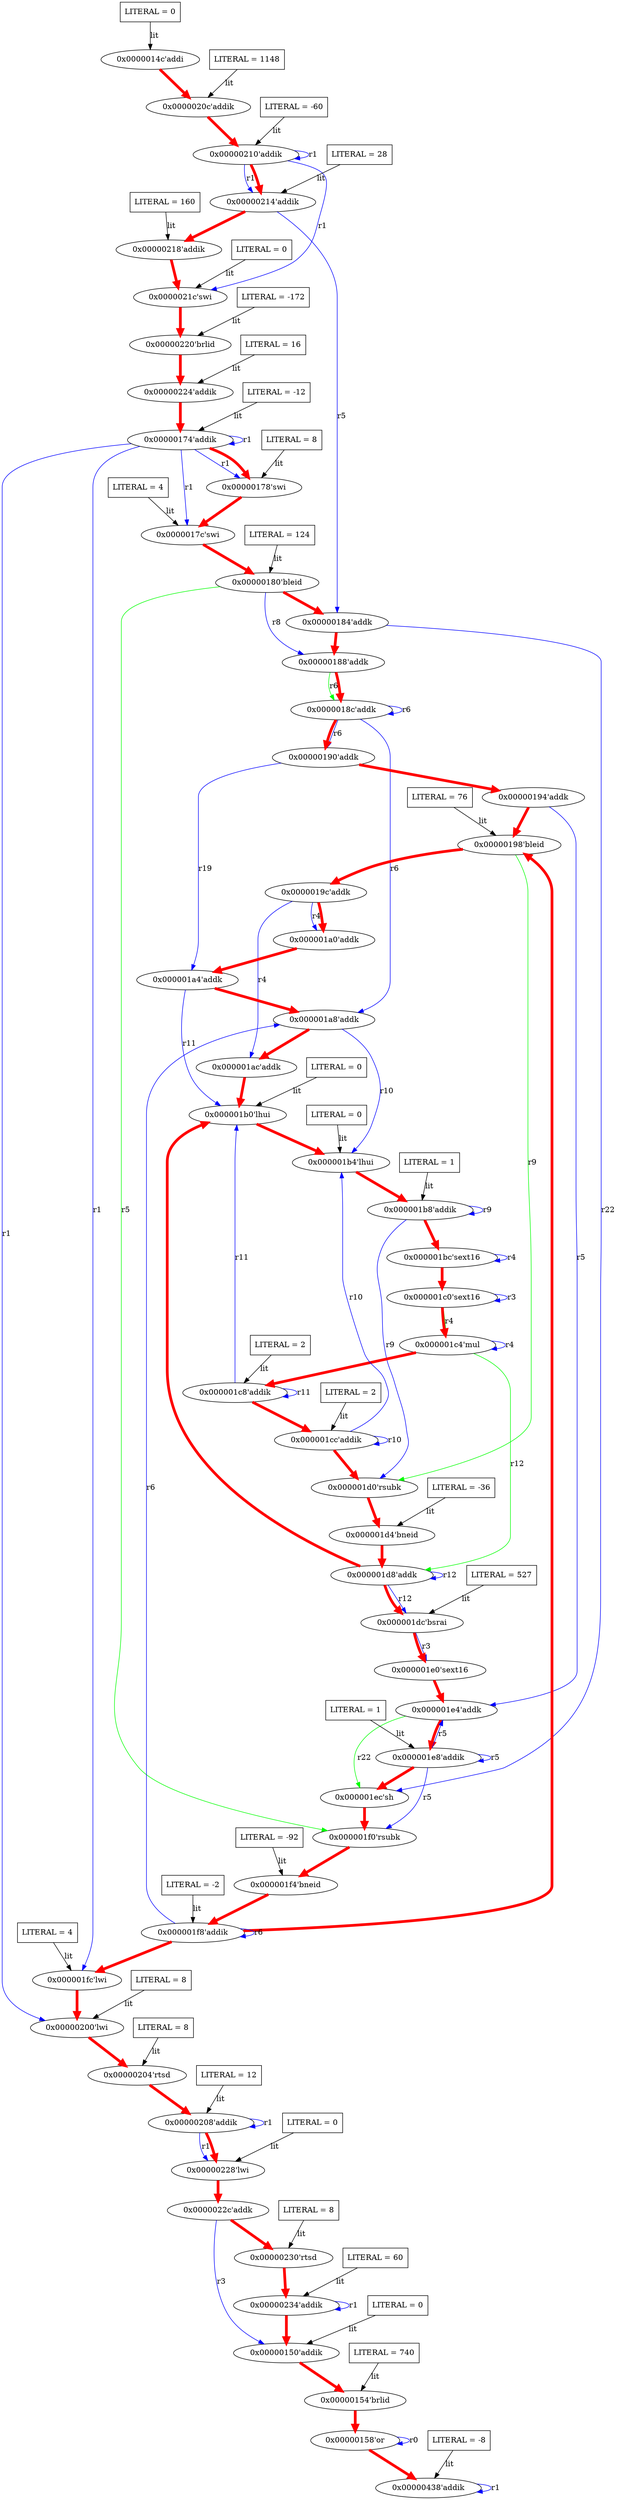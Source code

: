 digraph G {
  A0x0000014c [ label="0x0000014c'addi" ];
  ALITERAL0x0000014c [ label="LITERAL = 0" shape="polygon" sides="4" ];
  A0x0000020c [ label="0x0000020c'addik" ];
  ALITERAL0x0000020c [ label="LITERAL = 1148" shape="polygon" sides="4" ];
  A0x00000210 [ label="0x00000210'addik" ];
  ALITERAL0x00000210 [ label="LITERAL = -60" shape="polygon" sides="4" ];
  A0x00000214 [ label="0x00000214'addik" ];
  ALITERAL0x00000214 [ label="LITERAL = 28" shape="polygon" sides="4" ];
  A0x00000218 [ label="0x00000218'addik" ];
  ALITERAL0x00000218 [ label="LITERAL = 160" shape="polygon" sides="4" ];
  A0x0000021c [ label="0x0000021c'swi" ];
  ALITERAL0x0000021c [ label="LITERAL = 0" shape="polygon" sides="4" ];
  A0x00000220 [ label="0x00000220'brlid" ];
  ALITERAL0x00000220 [ label="LITERAL = -172" shape="polygon" sides="4" ];
  A0x00000224 [ label="0x00000224'addik" ];
  ALITERAL0x00000224 [ label="LITERAL = 16" shape="polygon" sides="4" ];
  A0x00000174 [ label="0x00000174'addik" ];
  ALITERAL0x00000174 [ label="LITERAL = -12" shape="polygon" sides="4" ];
  A0x00000178 [ label="0x00000178'swi" ];
  ALITERAL0x00000178 [ label="LITERAL = 8" shape="polygon" sides="4" ];
  A0x0000017c [ label="0x0000017c'swi" ];
  ALITERAL0x0000017c [ label="LITERAL = 4" shape="polygon" sides="4" ];
  A0x00000180 [ label="0x00000180'bleid" ];
  ALITERAL0x00000180 [ label="LITERAL = 124" shape="polygon" sides="4" ];
  A0x00000184 [ label="0x00000184'addk" ];
  A0x00000188 [ label="0x00000188'addk" ];
  A0x0000018c [ label="0x0000018c'addk" ];
  A0x00000190 [ label="0x00000190'addk" ];
  A0x00000194 [ label="0x00000194'addk" ];
  A0x00000198 [ label="0x00000198'bleid" ];
  ALITERAL0x00000198 [ label="LITERAL = 76" shape="polygon" sides="4" ];
  A0x0000019c [ label="0x0000019c'addk" ];
  A0x000001a0 [ label="0x000001a0'addk" ];
  A0x000001a4 [ label="0x000001a4'addk" ];
  A0x000001a8 [ label="0x000001a8'addk" ];
  A0x000001ac [ label="0x000001ac'addk" ];
  A0x000001b0 [ label="0x000001b0'lhui" ];
  ALITERAL0x000001b0 [ label="LITERAL = 0" shape="polygon" sides="4" ];
  A0x000001b4 [ label="0x000001b4'lhui" ];
  ALITERAL0x000001b4 [ label="LITERAL = 0" shape="polygon" sides="4" ];
  A0x000001b8 [ label="0x000001b8'addik" ];
  ALITERAL0x000001b8 [ label="LITERAL = 1" shape="polygon" sides="4" ];
  A0x000001bc [ label="0x000001bc'sext16" ];
  A0x000001c0 [ label="0x000001c0'sext16" ];
  A0x000001c4 [ label="0x000001c4'mul" ];
  A0x000001c8 [ label="0x000001c8'addik" ];
  ALITERAL0x000001c8 [ label="LITERAL = 2" shape="polygon" sides="4" ];
  A0x000001cc [ label="0x000001cc'addik" ];
  ALITERAL0x000001cc [ label="LITERAL = 2" shape="polygon" sides="4" ];
  A0x000001d0 [ label="0x000001d0'rsubk" ];
  A0x000001d4 [ label="0x000001d4'bneid" ];
  ALITERAL0x000001d4 [ label="LITERAL = -36" shape="polygon" sides="4" ];
  A0x000001d8 [ label="0x000001d8'addk" ];
  A0x000001dc [ label="0x000001dc'bsrai" ];
  ALITERAL0x000001dc [ label="LITERAL = 527" shape="polygon" sides="4" ];
  A0x000001e0 [ label="0x000001e0'sext16" ];
  A0x000001e4 [ label="0x000001e4'addk" ];
  A0x000001e8 [ label="0x000001e8'addik" ];
  ALITERAL0x000001e8 [ label="LITERAL = 1" shape="polygon" sides="4" ];
  A0x000001ec [ label="0x000001ec'sh" ];
  A0x000001f0 [ label="0x000001f0'rsubk" ];
  A0x000001f4 [ label="0x000001f4'bneid" ];
  ALITERAL0x000001f4 [ label="LITERAL = -92" shape="polygon" sides="4" ];
  A0x000001f8 [ label="0x000001f8'addik" ];
  ALITERAL0x000001f8 [ label="LITERAL = -2" shape="polygon" sides="4" ];
  A0x000001fc [ label="0x000001fc'lwi" ];
  ALITERAL0x000001fc [ label="LITERAL = 4" shape="polygon" sides="4" ];
  A0x00000200 [ label="0x00000200'lwi" ];
  ALITERAL0x00000200 [ label="LITERAL = 8" shape="polygon" sides="4" ];
  A0x00000204 [ label="0x00000204'rtsd" ];
  ALITERAL0x00000204 [ label="LITERAL = 8" shape="polygon" sides="4" ];
  A0x00000208 [ label="0x00000208'addik" ];
  ALITERAL0x00000208 [ label="LITERAL = 12" shape="polygon" sides="4" ];
  A0x00000228 [ label="0x00000228'lwi" ];
  ALITERAL0x00000228 [ label="LITERAL = 0" shape="polygon" sides="4" ];
  A0x0000022c [ label="0x0000022c'addk" ];
  A0x00000230 [ label="0x00000230'rtsd" ];
  ALITERAL0x00000230 [ label="LITERAL = 8" shape="polygon" sides="4" ];
  A0x00000234 [ label="0x00000234'addik" ];
  ALITERAL0x00000234 [ label="LITERAL = 60" shape="polygon" sides="4" ];
  A0x00000150 [ label="0x00000150'addik" ];
  ALITERAL0x00000150 [ label="LITERAL = 0" shape="polygon" sides="4" ];
  A0x00000154 [ label="0x00000154'brlid" ];
  ALITERAL0x00000154 [ label="LITERAL = 740" shape="polygon" sides="4" ];
  A0x00000158 [ label="0x00000158'or" ];
  A0x00000438 [ label="0x00000438'addik" ];
  ALITERAL0x00000438 [ label="LITERAL = -8" shape="polygon" sides="4" ];
  ALITERAL0x0000014c -> A0x0000014c [ label="lit" ];
  ALITERAL0x0000020c -> A0x0000020c [ label="lit" ];
  A0x00000210 -> A0x00000210 [ label="r1" color="blue" ];
  ALITERAL0x00000210 -> A0x00000210 [ label="lit" ];
  A0x00000210 -> A0x00000214 [ label="r1" color="blue" ];
  ALITERAL0x00000214 -> A0x00000214 [ label="lit" ];
  ALITERAL0x00000218 -> A0x00000218 [ label="lit" ];
  A0x00000210 -> A0x0000021c [ label="r1" color="blue" ];
  ALITERAL0x0000021c -> A0x0000021c [ label="lit" ];
  ALITERAL0x00000220 -> A0x00000220 [ label="lit" ];
  ALITERAL0x00000224 -> A0x00000224 [ label="lit" ];
  A0x00000174 -> A0x00000174 [ label="r1" color="blue" ];
  ALITERAL0x00000174 -> A0x00000174 [ label="lit" ];
  A0x00000174 -> A0x00000178 [ label="r1" color="blue" ];
  ALITERAL0x00000178 -> A0x00000178 [ label="lit" ];
  A0x00000174 -> A0x0000017c [ label="r1" color="blue" ];
  ALITERAL0x0000017c -> A0x0000017c [ label="lit" ];
  ALITERAL0x00000180 -> A0x00000180 [ label="lit" ];
  A0x00000214 -> A0x00000184 [ label="r5" color="blue" ];
  A0x00000180 -> A0x00000188 [ label="r8" color="blue" ];
  A0x0000018c -> A0x0000018c [ label="r6" color="blue" ];
  A0x00000188 -> A0x0000018c [ label="r6" color="green" ];
  A0x0000018c -> A0x00000190 [ label="r6" color="blue" ];
  ALITERAL0x00000198 -> A0x00000198 [ label="lit" ];
  A0x0000019c -> A0x000001a0 [ label="r4" color="blue" ];
  A0x00000190 -> A0x000001a4 [ label="r19" color="blue" ];
  A0x0000018c -> A0x000001a8 [ label="r6" color="blue" ];
  A0x0000019c -> A0x000001ac [ label="r4" color="blue" ];
  A0x000001a4 -> A0x000001b0 [ label="r11" color="blue" ];
  ALITERAL0x000001b0 -> A0x000001b0 [ label="lit" ];
  A0x000001a8 -> A0x000001b4 [ label="r10" color="blue" ];
  ALITERAL0x000001b4 -> A0x000001b4 [ label="lit" ];
  A0x000001b8 -> A0x000001b8 [ label="r9" color="blue" ];
  ALITERAL0x000001b8 -> A0x000001b8 [ label="lit" ];
  A0x000001bc -> A0x000001bc [ label="r4" color="blue" ];
  A0x000001c0 -> A0x000001c0 [ label="r3" color="blue" ];
  A0x000001c4 -> A0x000001c4 [ label="r4" color="blue" ];
  A0x000001c0 -> A0x000001c4 [ label="r4" color="green" ];
  A0x000001c8 -> A0x000001c8 [ label="r11" color="blue" ];
  ALITERAL0x000001c8 -> A0x000001c8 [ label="lit" ];
  A0x000001cc -> A0x000001cc [ label="r10" color="blue" ];
  ALITERAL0x000001cc -> A0x000001cc [ label="lit" ];
  A0x000001b8 -> A0x000001d0 [ label="r9" color="blue" ];
  A0x00000198 -> A0x000001d0 [ label="r9" color="green" ];
  ALITERAL0x000001d4 -> A0x000001d4 [ label="lit" ];
  A0x000001d8 -> A0x000001d8 [ label="r12" color="blue" ];
  A0x000001c4 -> A0x000001d8 [ label="r12" color="green" ];
  A0x000001c8 -> A0x000001b0 [ label="r11" color="blue" ];
  A0x000001cc -> A0x000001b4 [ label="r10" color="blue" ];
  A0x000001d8 -> A0x000001dc [ label="r12" color="blue" ];
  ALITERAL0x000001dc -> A0x000001dc [ label="lit" ];
  A0x000001dc -> A0x000001e0 [ label="r3" color="blue" ];
  A0x00000194 -> A0x000001e4 [ label="r5" color="blue" ];
  A0x000001e8 -> A0x000001e8 [ label="r5" color="blue" ];
  ALITERAL0x000001e8 -> A0x000001e8 [ label="lit" ];
  A0x00000184 -> A0x000001ec [ label="r22" color="blue" ];
  A0x000001e4 -> A0x000001ec [ label="r22" color="green" ];
  A0x000001e8 -> A0x000001f0 [ label="r5" color="blue" ];
  A0x00000180 -> A0x000001f0 [ label="r5" color="green" ];
  ALITERAL0x000001f4 -> A0x000001f4 [ label="lit" ];
  A0x000001f8 -> A0x000001f8 [ label="r6" color="blue" ];
  ALITERAL0x000001f8 -> A0x000001f8 [ label="lit" ];
  A0x000001f8 -> A0x000001a8 [ label="r6" color="blue" ];
  A0x000001e8 -> A0x000001e4 [ label="r5" color="blue" ];
  A0x00000174 -> A0x000001fc [ label="r1" color="blue" ];
  ALITERAL0x000001fc -> A0x000001fc [ label="lit" ];
  A0x00000174 -> A0x00000200 [ label="r1" color="blue" ];
  ALITERAL0x00000200 -> A0x00000200 [ label="lit" ];
  ALITERAL0x00000204 -> A0x00000204 [ label="lit" ];
  A0x00000208 -> A0x00000208 [ label="r1" color="blue" ];
  ALITERAL0x00000208 -> A0x00000208 [ label="lit" ];
  A0x00000208 -> A0x00000228 [ label="r1" color="blue" ];
  ALITERAL0x00000228 -> A0x00000228 [ label="lit" ];
  ALITERAL0x00000230 -> A0x00000230 [ label="lit" ];
  A0x00000234 -> A0x00000234 [ label="r1" color="blue" ];
  ALITERAL0x00000234 -> A0x00000234 [ label="lit" ];
  A0x0000022c -> A0x00000150 [ label="r3" color="blue" ];
  ALITERAL0x00000150 -> A0x00000150 [ label="lit" ];
  ALITERAL0x00000154 -> A0x00000154 [ label="lit" ];
  A0x00000158 -> A0x00000158 [ label="r0" color="blue" ];
  A0x00000438 -> A0x00000438 [ label="r1" color="blue" ];
  ALITERAL0x00000438 -> A0x00000438 [ label="lit" ];
  A0x00000174 -> A0x00000178 [ color="red" penwidth="5" ];
  A0x00000210 -> A0x00000214 [ color="red" penwidth="5" ];
  A0x000001cc -> A0x000001d0 [ color="red" penwidth="5" ];
  A0x00000178 -> A0x0000017c [ color="red" penwidth="5" ];
  A0x00000214 -> A0x00000218 [ color="red" penwidth="5" ];
  A0x00000218 -> A0x0000021c [ color="red" penwidth="5" ];
  A0x000001e0 -> A0x000001e4 [ color="red" penwidth="5" ];
  A0x000001a0 -> A0x000001a4 [ color="red" penwidth="5" ];
  A0x000001e4 -> A0x000001e8 [ color="red" penwidth="5" ];
  A0x000001a4 -> A0x000001a8 [ color="red" penwidth="5" ];
  A0x000001e8 -> A0x000001ec [ color="red" penwidth="5" ];
  A0x0000020c -> A0x00000210 [ color="red" penwidth="5" ];
  A0x000001fc -> A0x00000200 [ color="red" penwidth="5" ];
  A0x000001bc -> A0x000001c0 [ color="red" penwidth="5" ];
  A0x00000200 -> A0x00000204 [ color="red" penwidth="5" ];
  A0x00000204 -> A0x00000208 [ color="red" penwidth="5" ];
  A0x00000208 -> A0x00000228 [ color="red" penwidth="5" ];
  A0x0000019c -> A0x000001a0 [ color="red" penwidth="5" ];
  A0x000001d0 -> A0x000001d4 [ color="red" penwidth="5" ];
  A0x000001d4 -> A0x000001d8 [ color="red" penwidth="5" ];
  A0x000001d8 -> A0x000001b0 [ color="red" penwidth="5" ];
  A0x000001d8 -> A0x000001dc [ color="red" penwidth="5" ];
  A0x00000190 -> A0x00000194 [ color="red" penwidth="5" ];
  A0x00000194 -> A0x00000198 [ color="red" penwidth="5" ];
  A0x00000150 -> A0x00000154 [ color="red" penwidth="5" ];
  A0x000001ec -> A0x000001f0 [ color="red" penwidth="5" ];
  A0x00000230 -> A0x00000234 [ color="red" penwidth="5" ];
  A0x00000198 -> A0x0000019c [ color="red" penwidth="5" ];
  A0x00000154 -> A0x00000158 [ color="red" penwidth="5" ];
  A0x000001ac -> A0x000001b0 [ color="red" penwidth="5" ];
  A0x00000234 -> A0x00000150 [ color="red" penwidth="5" ];
  A0x00000158 -> A0x00000438 [ color="red" penwidth="5" ];
  A0x0000018c -> A0x00000190 [ color="red" penwidth="5" ];
  A0x000001c0 -> A0x000001c4 [ color="red" penwidth="5" ];
  A0x0000014c -> A0x0000020c [ color="red" penwidth="5" ];
  A0x000001c4 -> A0x000001c8 [ color="red" penwidth="5" ];
  A0x0000022c -> A0x00000230 [ color="red" penwidth="5" ];
  A0x000001c8 -> A0x000001cc [ color="red" penwidth="5" ];
  A0x000001a8 -> A0x000001ac [ color="red" penwidth="5" ];
  A0x00000180 -> A0x00000184 [ color="red" penwidth="5" ];
  A0x00000184 -> A0x00000188 [ color="red" penwidth="5" ];
  A0x00000220 -> A0x00000224 [ color="red" penwidth="5" ];
  A0x000001dc -> A0x000001e0 [ color="red" penwidth="5" ];
  A0x00000188 -> A0x0000018c [ color="red" penwidth="5" ];
  A0x00000224 -> A0x00000174 [ color="red" penwidth="5" ];
  A0x00000228 -> A0x0000022c [ color="red" penwidth="5" ];
  A0x000001f0 -> A0x000001f4 [ color="red" penwidth="5" ];
  A0x0000017c -> A0x00000180 [ color="red" penwidth="5" ];
  A0x000001b0 -> A0x000001b4 [ color="red" penwidth="5" ];
  A0x000001f4 -> A0x000001f8 [ color="red" penwidth="5" ];
  A0x000001b4 -> A0x000001b8 [ color="red" penwidth="5" ];
  A0x000001f8 -> A0x00000198 [ color="red" penwidth="5" ];
  A0x000001f8 -> A0x000001fc [ color="red" penwidth="5" ];
  A0x0000021c -> A0x00000220 [ color="red" penwidth="5" ];
  A0x000001b8 -> A0x000001bc [ color="red" penwidth="5" ];
}
